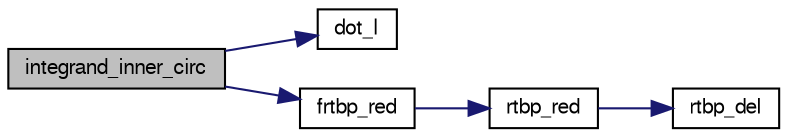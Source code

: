 digraph G
{
  edge [fontname="FreeSans",fontsize="10",labelfontname="FreeSans",labelfontsize="10"];
  node [fontname="FreeSans",fontsize="10",shape=record];
  rankdir=LR;
  Node1 [label="integrand_inner_circ",height=0.2,width=0.4,color="black", fillcolor="grey75", style="filled" fontcolor="black"];
  Node1 -> Node2 [color="midnightblue",fontsize="10",style="solid",fontname="FreeSans"];
  Node2 [label="dot_l",height=0.2,width=0.4,color="black", fillcolor="white", style="filled",URL="$rtbpdel_8c.html#ab68360cde7054095ebe0c8682bdaa3b8"];
  Node1 -> Node3 [color="midnightblue",fontsize="10",style="solid",fontname="FreeSans"];
  Node3 [label="frtbp_red",height=0.2,width=0.4,color="black", fillcolor="white", style="filled",URL="$frtbpred_8c.html#a5bb7faa5aa6fefe2fff894699184d5a6"];
  Node3 -> Node4 [color="midnightblue",fontsize="10",style="solid",fontname="FreeSans"];
  Node4 [label="rtbp_red",height=0.2,width=0.4,color="black", fillcolor="white", style="filled",URL="$rtbpred_8c.html#a154b538184685434404c554ee804c5a8"];
  Node4 -> Node5 [color="midnightblue",fontsize="10",style="solid",fontname="FreeSans"];
  Node5 [label="rtbp_del",height=0.2,width=0.4,color="black", fillcolor="white", style="filled",URL="$rtbpdel_8c.html#a82a8da3bffd2d54c6215c8d92a42b846"];
}
